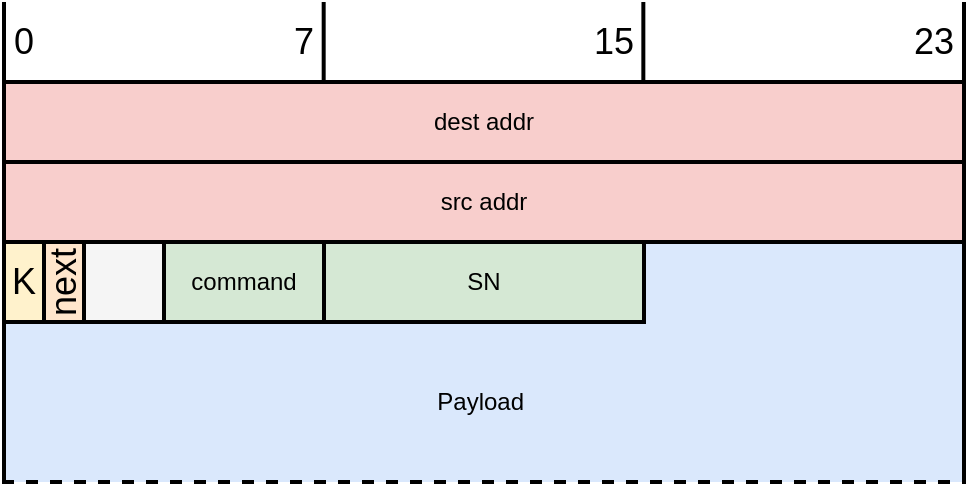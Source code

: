 <mxfile version="14.6.13" type="device"><diagram id="YiXbnqiS8kODcsVk9iO3" name="Page-1"><mxGraphModel dx="813" dy="466" grid="1" gridSize="10" guides="1" tooltips="1" connect="1" arrows="1" fold="1" page="1" pageScale="1" pageWidth="827" pageHeight="1169" math="0" shadow="0"><root><mxCell id="0"/><mxCell id="1" parent="0"/><mxCell id="7kV8K5GPfZ6Ut-FPiywi-32" value="Payload&amp;nbsp;" style="rounded=0;whiteSpace=wrap;html=1;strokeWidth=2;fillColor=#dae8fc;strokeColor=none;" vertex="1" parent="1"><mxGeometry x="161" y="480" width="480" height="80" as="geometry"/></mxCell><mxCell id="7kV8K5GPfZ6Ut-FPiywi-1" value="&lt;font style=&quot;font-size: 18px&quot;&gt;K&lt;/font&gt;" style="rounded=0;whiteSpace=wrap;html=1;fillColor=#fff2cc;strokeWidth=2;" vertex="1" parent="1"><mxGeometry x="161" y="440" width="20" height="40" as="geometry"/></mxCell><mxCell id="7kV8K5GPfZ6Ut-FPiywi-2" value="&lt;font style=&quot;font-size: 18px&quot;&gt;next&lt;/font&gt;" style="rounded=0;whiteSpace=wrap;html=1;fillColor=#ffe6cc;strokeWidth=2;horizontal=0;" vertex="1" parent="1"><mxGeometry x="181" y="440" width="20" height="40" as="geometry"/></mxCell><mxCell id="7kV8K5GPfZ6Ut-FPiywi-6" value="command" style="whiteSpace=wrap;html=1;fillColor=#d5e8d4;strokeWidth=2;" vertex="1" parent="1"><mxGeometry x="241" y="440" width="80" height="40" as="geometry"/></mxCell><mxCell id="7kV8K5GPfZ6Ut-FPiywi-30" value="" style="rounded=0;whiteSpace=wrap;html=1;perimeterSpacing=0;strokeWidth=2;backgroundOutline=0;fillColor=#dae8fc;strokeColor=none;" vertex="1" parent="1"><mxGeometry x="481" y="440" width="160" height="40" as="geometry"/></mxCell><mxCell id="7kV8K5GPfZ6Ut-FPiywi-28" value="src addr" style="whiteSpace=wrap;html=1;fillColor=#f8cecc;strokeWidth=2;" vertex="1" parent="1"><mxGeometry x="161" y="400" width="480" height="40" as="geometry"/></mxCell><mxCell id="7kV8K5GPfZ6Ut-FPiywi-3" value="dest addr" style="whiteSpace=wrap;html=1;fillColor=#f8cecc;strokeWidth=2;" vertex="1" parent="1"><mxGeometry x="161" y="360" width="480" height="40" as="geometry"/></mxCell><mxCell id="7kV8K5GPfZ6Ut-FPiywi-29" value="SN" style="whiteSpace=wrap;html=1;fillColor=#d5e8d4;strokeWidth=2;" vertex="1" parent="1"><mxGeometry x="321" y="440" width="160" height="40" as="geometry"/></mxCell><mxCell id="7kV8K5GPfZ6Ut-FPiywi-34" value="" style="endArrow=none;html=1;fontSize=18;entryX=0;entryY=1;entryDx=0;entryDy=0;strokeWidth=2;exitX=0;exitY=1;exitDx=0;exitDy=0;" edge="1" parent="1" source="7kV8K5GPfZ6Ut-FPiywi-32"><mxGeometry width="50" height="50" relative="1" as="geometry"><mxPoint x="161" y="520" as="sourcePoint"/><mxPoint x="161" y="480" as="targetPoint"/></mxGeometry></mxCell><mxCell id="7kV8K5GPfZ6Ut-FPiywi-36" value="" style="endArrow=none;html=1;fontSize=18;strokeWidth=2;entryX=1;entryY=1;entryDx=0;entryDy=0;dashed=1;" edge="1" parent="1" target="7kV8K5GPfZ6Ut-FPiywi-32"><mxGeometry width="50" height="50" relative="1" as="geometry"><mxPoint x="160" y="560" as="sourcePoint"/><mxPoint x="581" y="600" as="targetPoint"/></mxGeometry></mxCell><mxCell id="7kV8K5GPfZ6Ut-FPiywi-37" value="" style="endArrow=none;html=1;fontSize=18;entryX=0;entryY=1;entryDx=0;entryDy=0;strokeWidth=2;exitX=1;exitY=1;exitDx=0;exitDy=0;" edge="1" parent="1"><mxGeometry width="50" height="50" relative="1" as="geometry"><mxPoint x="641.0" y="561" as="sourcePoint"/><mxPoint x="641" y="441" as="targetPoint"/></mxGeometry></mxCell><mxCell id="7kV8K5GPfZ6Ut-FPiywi-38" value="" style="whiteSpace=wrap;html=1;aspect=fixed;strokeWidth=2;sketch=0;shadow=0;rounded=0;glass=0;fillColor=#f5f5f5;fontColor=#333333;" vertex="1" parent="1"><mxGeometry x="201" y="440" width="40" height="40" as="geometry"/></mxCell><mxCell id="7kV8K5GPfZ6Ut-FPiywi-67" value="" style="endArrow=none;html=1;exitX=0;exitY=0;exitDx=0;exitDy=0;strokeWidth=2;" edge="1" parent="1"><mxGeometry width="50" height="50" relative="1" as="geometry"><mxPoint x="161.0" y="360" as="sourcePoint"/><mxPoint x="161.0" y="320" as="targetPoint"/></mxGeometry></mxCell><mxCell id="7kV8K5GPfZ6Ut-FPiywi-68" value="" style="endArrow=none;html=1;exitX=0;exitY=0;exitDx=0;exitDy=0;strokeWidth=2;" edge="1" parent="1"><mxGeometry width="50" height="50" relative="1" as="geometry"><mxPoint x="320.84" y="360" as="sourcePoint"/><mxPoint x="320.84" y="320" as="targetPoint"/></mxGeometry></mxCell><mxCell id="7kV8K5GPfZ6Ut-FPiywi-69" value="" style="endArrow=none;html=1;exitX=0;exitY=0;exitDx=0;exitDy=0;strokeWidth=2;" edge="1" parent="1"><mxGeometry width="50" height="50" relative="1" as="geometry"><mxPoint x="480.67" y="360" as="sourcePoint"/><mxPoint x="480.67" y="320" as="targetPoint"/></mxGeometry></mxCell><mxCell id="7kV8K5GPfZ6Ut-FPiywi-70" value="" style="endArrow=none;html=1;exitX=0;exitY=0;exitDx=0;exitDy=0;strokeWidth=2;" edge="1" parent="1"><mxGeometry width="50" height="50" relative="1" as="geometry"><mxPoint x="641.0" y="360" as="sourcePoint"/><mxPoint x="641.0" y="320" as="targetPoint"/></mxGeometry></mxCell><mxCell id="7kV8K5GPfZ6Ut-FPiywi-71" value="0" style="whiteSpace=wrap;html=1;fontSize=18;strokeWidth=2;fillColor=none;strokeColor=none;" vertex="1" parent="1"><mxGeometry x="161" y="320" width="20" height="40" as="geometry"/></mxCell><mxCell id="7kV8K5GPfZ6Ut-FPiywi-72" value="7" style="whiteSpace=wrap;html=1;fontSize=18;strokeWidth=2;fillColor=none;strokeColor=none;" vertex="1" parent="1"><mxGeometry x="301" y="320" width="20" height="40" as="geometry"/></mxCell><mxCell id="7kV8K5GPfZ6Ut-FPiywi-73" value="15" style="whiteSpace=wrap;html=1;fontSize=18;strokeWidth=2;fillColor=none;strokeColor=none;" vertex="1" parent="1"><mxGeometry x="451" y="320" width="30" height="40" as="geometry"/></mxCell><mxCell id="7kV8K5GPfZ6Ut-FPiywi-74" value="23" style="whiteSpace=wrap;html=1;fontSize=18;strokeWidth=2;fillColor=none;strokeColor=none;" vertex="1" parent="1"><mxGeometry x="611" y="320" width="30" height="40" as="geometry"/></mxCell></root></mxGraphModel></diagram></mxfile>